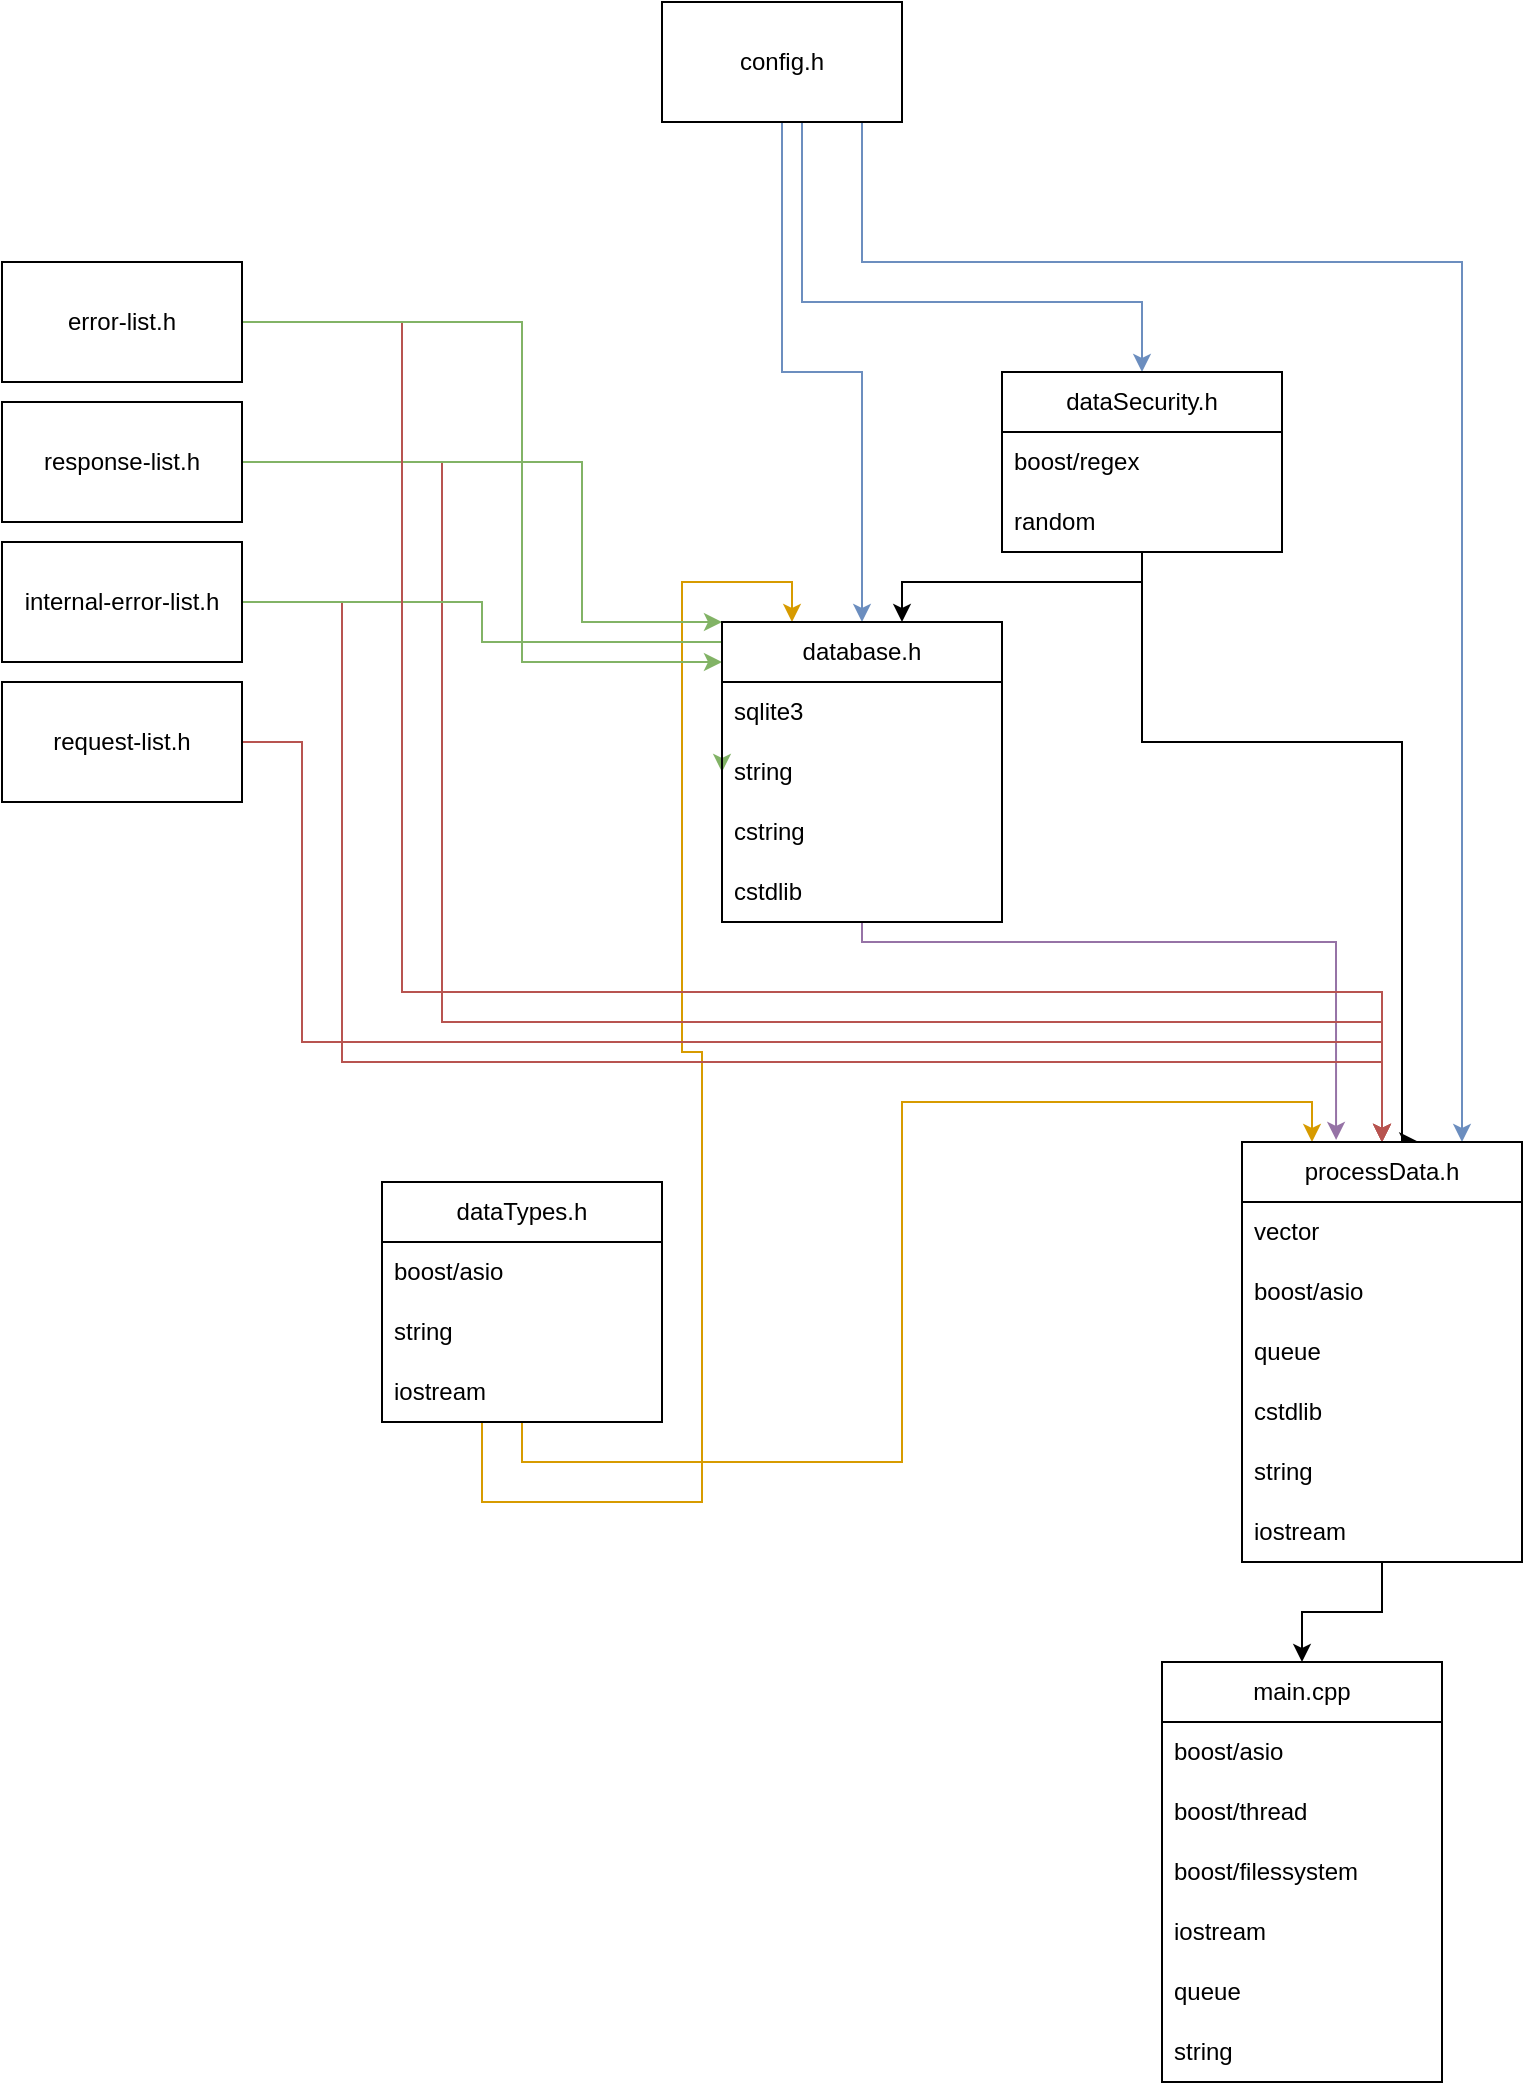 <mxfile version="22.0.8" type="device">
  <diagram name="Page-1" id="AtYrCkRMM5Hr91SArHSs">
    <mxGraphModel dx="819" dy="409" grid="1" gridSize="10" guides="1" tooltips="1" connect="1" arrows="1" fold="1" page="1" pageScale="1" pageWidth="850" pageHeight="1100" math="0" shadow="0">
      <root>
        <mxCell id="0" />
        <mxCell id="1" parent="0" />
        <mxCell id="odOnBeVN_T9sPkp4VIE4-11" style="edgeStyle=orthogonalEdgeStyle;rounded=0;orthogonalLoop=1;jettySize=auto;html=1;fillColor=#dae8fc;strokeColor=#6c8ebf;" parent="1" source="odOnBeVN_T9sPkp4VIE4-1" target="-xZLG8Oq4rHqYrk70-uk-17" edge="1">
          <mxGeometry relative="1" as="geometry">
            <mxPoint x="700.029" y="510" as="targetPoint" />
            <Array as="points">
              <mxPoint x="460" y="160" />
              <mxPoint x="760" y="160" />
            </Array>
          </mxGeometry>
        </mxCell>
        <mxCell id="odOnBeVN_T9sPkp4VIE4-12" style="edgeStyle=orthogonalEdgeStyle;rounded=0;orthogonalLoop=1;jettySize=auto;html=1;fillColor=#dae8fc;strokeColor=#6c8ebf;entryX=0.5;entryY=0;entryDx=0;entryDy=0;" parent="1" source="odOnBeVN_T9sPkp4VIE4-1" target="-xZLG8Oq4rHqYrk70-uk-10" edge="1">
          <mxGeometry relative="1" as="geometry">
            <Array as="points">
              <mxPoint x="430" y="180" />
              <mxPoint x="600" y="180" />
            </Array>
            <mxPoint x="600.029" y="230" as="targetPoint" />
          </mxGeometry>
        </mxCell>
        <mxCell id="odOnBeVN_T9sPkp4VIE4-13" style="edgeStyle=orthogonalEdgeStyle;rounded=0;orthogonalLoop=1;jettySize=auto;html=1;fillColor=#dae8fc;strokeColor=#6c8ebf;" parent="1" source="odOnBeVN_T9sPkp4VIE4-1" target="-xZLG8Oq4rHqYrk70-uk-1" edge="1">
          <mxGeometry relative="1" as="geometry">
            <mxPoint x="480" y="390" as="targetPoint" />
          </mxGeometry>
        </mxCell>
        <mxCell id="odOnBeVN_T9sPkp4VIE4-1" value="config.h" style="rounded=0;whiteSpace=wrap;html=1;" parent="1" vertex="1">
          <mxGeometry x="360" y="30" width="120" height="60" as="geometry" />
        </mxCell>
        <mxCell id="odOnBeVN_T9sPkp4VIE4-25" style="edgeStyle=orthogonalEdgeStyle;rounded=0;orthogonalLoop=1;jettySize=auto;html=1;entryX=0.626;entryY=-0.002;entryDx=0;entryDy=0;entryPerimeter=0;" parent="1" source="-xZLG8Oq4rHqYrk70-uk-10" target="-xZLG8Oq4rHqYrk70-uk-17" edge="1">
          <mxGeometry relative="1" as="geometry">
            <Array as="points">
              <mxPoint x="600" y="400" />
              <mxPoint x="730" y="400" />
              <mxPoint x="730" y="600" />
            </Array>
            <mxPoint x="600.029" y="290" as="sourcePoint" />
            <mxPoint x="690.029" y="510" as="targetPoint" />
          </mxGeometry>
        </mxCell>
        <mxCell id="odOnBeVN_T9sPkp4VIE4-26" style="edgeStyle=orthogonalEdgeStyle;rounded=0;orthogonalLoop=1;jettySize=auto;html=1;entryX=0.336;entryY=-0.005;entryDx=0;entryDy=0;entryPerimeter=0;fillColor=#e1d5e7;strokeColor=#9673a6;" parent="1" source="-xZLG8Oq4rHqYrk70-uk-1" target="-xZLG8Oq4rHqYrk70-uk-17" edge="1">
          <mxGeometry relative="1" as="geometry">
            <Array as="points">
              <mxPoint x="460" y="500" />
              <mxPoint x="697" y="500" />
            </Array>
            <mxPoint x="540" y="420" as="sourcePoint" />
            <mxPoint x="660.029" y="510" as="targetPoint" />
          </mxGeometry>
        </mxCell>
        <mxCell id="odOnBeVN_T9sPkp4VIE4-19" style="edgeStyle=orthogonalEdgeStyle;rounded=0;orthogonalLoop=1;jettySize=auto;html=1;entryX=0.25;entryY=0;entryDx=0;entryDy=0;fillColor=#ffe6cc;strokeColor=#d79b00;" parent="1" source="-xZLG8Oq4rHqYrk70-uk-13" target="-xZLG8Oq4rHqYrk70-uk-1" edge="1">
          <mxGeometry relative="1" as="geometry">
            <mxPoint x="410.029" y="650" as="sourcePoint" />
            <mxPoint x="480" y="450" as="targetPoint" />
            <Array as="points">
              <mxPoint x="270" y="780" />
              <mxPoint x="380" y="780" />
              <mxPoint x="380" y="555" />
              <mxPoint x="370" y="555" />
              <mxPoint x="370" y="320" />
              <mxPoint x="425" y="320" />
            </Array>
          </mxGeometry>
        </mxCell>
        <mxCell id="odOnBeVN_T9sPkp4VIE4-22" style="edgeStyle=orthogonalEdgeStyle;rounded=0;orthogonalLoop=1;jettySize=auto;html=1;fillColor=#f8cecc;strokeColor=#b85450;" parent="1" source="odOnBeVN_T9sPkp4VIE4-6" target="-xZLG8Oq4rHqYrk70-uk-17" edge="1">
          <mxGeometry relative="1" as="geometry">
            <Array as="points">
              <mxPoint x="250" y="260" />
              <mxPoint x="250" y="540" />
            </Array>
            <mxPoint x="640" y="540" as="targetPoint" />
          </mxGeometry>
        </mxCell>
        <mxCell id="-xZLG8Oq4rHqYrk70-uk-7" style="edgeStyle=orthogonalEdgeStyle;rounded=0;orthogonalLoop=1;jettySize=auto;html=1;fillColor=#d5e8d4;strokeColor=#82b366;" edge="1" parent="1" source="odOnBeVN_T9sPkp4VIE4-6" target="-xZLG8Oq4rHqYrk70-uk-1">
          <mxGeometry relative="1" as="geometry">
            <Array as="points">
              <mxPoint x="320" y="260" />
              <mxPoint x="320" y="340" />
            </Array>
          </mxGeometry>
        </mxCell>
        <mxCell id="odOnBeVN_T9sPkp4VIE4-6" value="response-list.h" style="rounded=0;whiteSpace=wrap;html=1;" parent="1" vertex="1">
          <mxGeometry x="30" y="230" width="120" height="60" as="geometry" />
        </mxCell>
        <mxCell id="odOnBeVN_T9sPkp4VIE4-21" style="edgeStyle=orthogonalEdgeStyle;rounded=0;orthogonalLoop=1;jettySize=auto;html=1;fillColor=#f8cecc;strokeColor=#b85450;" parent="1" source="odOnBeVN_T9sPkp4VIE4-5" target="-xZLG8Oq4rHqYrk70-uk-17" edge="1">
          <mxGeometry relative="1" as="geometry">
            <Array as="points">
              <mxPoint x="200" y="330" />
              <mxPoint x="200" y="560" />
            </Array>
            <mxPoint x="640" y="555" as="targetPoint" />
          </mxGeometry>
        </mxCell>
        <mxCell id="-xZLG8Oq4rHqYrk70-uk-9" style="edgeStyle=orthogonalEdgeStyle;rounded=0;orthogonalLoop=1;jettySize=auto;html=1;entryX=0;entryY=0.5;entryDx=0;entryDy=0;fillColor=#d5e8d4;strokeColor=#82b366;" edge="1" parent="1" source="odOnBeVN_T9sPkp4VIE4-5" target="-xZLG8Oq4rHqYrk70-uk-1">
          <mxGeometry relative="1" as="geometry">
            <Array as="points">
              <mxPoint x="270" y="330" />
              <mxPoint x="270" y="350" />
              <mxPoint x="390" y="350" />
            </Array>
          </mxGeometry>
        </mxCell>
        <mxCell id="odOnBeVN_T9sPkp4VIE4-5" value="internal-error-list.h" style="rounded=0;whiteSpace=wrap;html=1;" parent="1" vertex="1">
          <mxGeometry x="30" y="300" width="120" height="60" as="geometry" />
        </mxCell>
        <mxCell id="odOnBeVN_T9sPkp4VIE4-23" style="edgeStyle=orthogonalEdgeStyle;rounded=0;orthogonalLoop=1;jettySize=auto;html=1;fillColor=#f8cecc;strokeColor=#b85450;" parent="1" source="odOnBeVN_T9sPkp4VIE4-2" target="-xZLG8Oq4rHqYrk70-uk-17" edge="1">
          <mxGeometry relative="1" as="geometry">
            <Array as="points">
              <mxPoint x="230" y="190" />
              <mxPoint x="230" y="525" />
              <mxPoint x="720" y="525" />
            </Array>
            <mxPoint x="640" y="525" as="targetPoint" />
          </mxGeometry>
        </mxCell>
        <mxCell id="-xZLG8Oq4rHqYrk70-uk-6" style="edgeStyle=orthogonalEdgeStyle;rounded=0;orthogonalLoop=1;jettySize=auto;html=1;fillColor=#d5e8d4;strokeColor=#82b366;" edge="1" parent="1" source="odOnBeVN_T9sPkp4VIE4-2" target="-xZLG8Oq4rHqYrk70-uk-1">
          <mxGeometry relative="1" as="geometry">
            <Array as="points">
              <mxPoint x="290" y="190" />
              <mxPoint x="290" y="360" />
            </Array>
          </mxGeometry>
        </mxCell>
        <mxCell id="odOnBeVN_T9sPkp4VIE4-2" value="error-list.h" style="rounded=0;whiteSpace=wrap;html=1;" parent="1" vertex="1">
          <mxGeometry x="30" y="160" width="120" height="60" as="geometry" />
        </mxCell>
        <mxCell id="odOnBeVN_T9sPkp4VIE4-20" style="edgeStyle=orthogonalEdgeStyle;rounded=0;orthogonalLoop=1;jettySize=auto;html=1;fillColor=#f8cecc;strokeColor=#b85450;" parent="1" source="odOnBeVN_T9sPkp4VIE4-3" target="-xZLG8Oq4rHqYrk70-uk-17" edge="1">
          <mxGeometry relative="1" as="geometry">
            <Array as="points">
              <mxPoint x="180" y="400" />
              <mxPoint x="180" y="550" />
            </Array>
            <mxPoint x="640" y="540" as="targetPoint" />
          </mxGeometry>
        </mxCell>
        <mxCell id="odOnBeVN_T9sPkp4VIE4-3" value="request-list.h" style="rounded=0;whiteSpace=wrap;html=1;" parent="1" vertex="1">
          <mxGeometry x="30" y="370" width="120" height="60" as="geometry" />
        </mxCell>
        <mxCell id="odOnBeVN_T9sPkp4VIE4-17" style="edgeStyle=orthogonalEdgeStyle;rounded=0;orthogonalLoop=1;jettySize=auto;html=1;" parent="1" source="-xZLG8Oq4rHqYrk70-uk-10" target="-xZLG8Oq4rHqYrk70-uk-1" edge="1">
          <mxGeometry relative="1" as="geometry">
            <mxPoint x="540" y="260.029" as="sourcePoint" />
            <mxPoint x="492.96" y="389.94" as="targetPoint" />
            <Array as="points">
              <mxPoint x="600" y="320" />
              <mxPoint x="480" y="320" />
            </Array>
          </mxGeometry>
        </mxCell>
        <mxCell id="-xZLG8Oq4rHqYrk70-uk-1" value="database.h" style="swimlane;fontStyle=0;childLayout=stackLayout;horizontal=1;startSize=30;horizontalStack=0;resizeParent=1;resizeParentMax=0;resizeLast=0;collapsible=1;marginBottom=0;whiteSpace=wrap;html=1;" vertex="1" parent="1">
          <mxGeometry x="390" y="340" width="140" height="150" as="geometry" />
        </mxCell>
        <mxCell id="-xZLG8Oq4rHqYrk70-uk-2" value="sqlite3" style="text;strokeColor=none;fillColor=none;align=left;verticalAlign=middle;spacingLeft=4;spacingRight=4;overflow=hidden;points=[[0,0.5],[1,0.5]];portConstraint=eastwest;rotatable=0;whiteSpace=wrap;html=1;" vertex="1" parent="-xZLG8Oq4rHqYrk70-uk-1">
          <mxGeometry y="30" width="140" height="30" as="geometry" />
        </mxCell>
        <mxCell id="-xZLG8Oq4rHqYrk70-uk-3" value="string" style="text;strokeColor=none;fillColor=none;align=left;verticalAlign=middle;spacingLeft=4;spacingRight=4;overflow=hidden;points=[[0,0.5],[1,0.5]];portConstraint=eastwest;rotatable=0;whiteSpace=wrap;html=1;" vertex="1" parent="-xZLG8Oq4rHqYrk70-uk-1">
          <mxGeometry y="60" width="140" height="30" as="geometry" />
        </mxCell>
        <mxCell id="-xZLG8Oq4rHqYrk70-uk-4" value="cstring" style="text;strokeColor=none;fillColor=none;align=left;verticalAlign=middle;spacingLeft=4;spacingRight=4;overflow=hidden;points=[[0,0.5],[1,0.5]];portConstraint=eastwest;rotatable=0;whiteSpace=wrap;html=1;" vertex="1" parent="-xZLG8Oq4rHqYrk70-uk-1">
          <mxGeometry y="90" width="140" height="30" as="geometry" />
        </mxCell>
        <mxCell id="-xZLG8Oq4rHqYrk70-uk-5" value="cstdlib" style="text;strokeColor=none;fillColor=none;align=left;verticalAlign=middle;spacingLeft=4;spacingRight=4;overflow=hidden;points=[[0,0.5],[1,0.5]];portConstraint=eastwest;rotatable=0;whiteSpace=wrap;html=1;" vertex="1" parent="-xZLG8Oq4rHqYrk70-uk-1">
          <mxGeometry y="120" width="140" height="30" as="geometry" />
        </mxCell>
        <mxCell id="-xZLG8Oq4rHqYrk70-uk-10" value="dataSecurity.h" style="swimlane;fontStyle=0;childLayout=stackLayout;horizontal=1;startSize=30;horizontalStack=0;resizeParent=1;resizeParentMax=0;resizeLast=0;collapsible=1;marginBottom=0;whiteSpace=wrap;html=1;" vertex="1" parent="1">
          <mxGeometry x="530" y="215" width="140" height="90" as="geometry" />
        </mxCell>
        <mxCell id="-xZLG8Oq4rHqYrk70-uk-11" value="boost/regex" style="text;strokeColor=none;fillColor=none;align=left;verticalAlign=middle;spacingLeft=4;spacingRight=4;overflow=hidden;points=[[0,0.5],[1,0.5]];portConstraint=eastwest;rotatable=0;whiteSpace=wrap;html=1;" vertex="1" parent="-xZLG8Oq4rHqYrk70-uk-10">
          <mxGeometry y="30" width="140" height="30" as="geometry" />
        </mxCell>
        <mxCell id="-xZLG8Oq4rHqYrk70-uk-12" value="random" style="text;strokeColor=none;fillColor=none;align=left;verticalAlign=middle;spacingLeft=4;spacingRight=4;overflow=hidden;points=[[0,0.5],[1,0.5]];portConstraint=eastwest;rotatable=0;whiteSpace=wrap;html=1;" vertex="1" parent="-xZLG8Oq4rHqYrk70-uk-10">
          <mxGeometry y="60" width="140" height="30" as="geometry" />
        </mxCell>
        <mxCell id="-xZLG8Oq4rHqYrk70-uk-26" style="edgeStyle=orthogonalEdgeStyle;rounded=0;orthogonalLoop=1;jettySize=auto;html=1;entryX=0.25;entryY=0;entryDx=0;entryDy=0;fillColor=#ffe6cc;strokeColor=#d79b00;" edge="1" parent="1" source="-xZLG8Oq4rHqYrk70-uk-13" target="-xZLG8Oq4rHqYrk70-uk-17">
          <mxGeometry relative="1" as="geometry">
            <Array as="points">
              <mxPoint x="290" y="760" />
              <mxPoint x="480" y="760" />
              <mxPoint x="480" y="580" />
              <mxPoint x="685" y="580" />
            </Array>
          </mxGeometry>
        </mxCell>
        <mxCell id="-xZLG8Oq4rHqYrk70-uk-13" value="dataTypes.h" style="swimlane;fontStyle=0;childLayout=stackLayout;horizontal=1;startSize=30;horizontalStack=0;resizeParent=1;resizeParentMax=0;resizeLast=0;collapsible=1;marginBottom=0;whiteSpace=wrap;html=1;" vertex="1" parent="1">
          <mxGeometry x="220" y="620" width="140" height="120" as="geometry" />
        </mxCell>
        <mxCell id="-xZLG8Oq4rHqYrk70-uk-14" value="boost/asio" style="text;strokeColor=none;fillColor=none;align=left;verticalAlign=middle;spacingLeft=4;spacingRight=4;overflow=hidden;points=[[0,0.5],[1,0.5]];portConstraint=eastwest;rotatable=0;whiteSpace=wrap;html=1;" vertex="1" parent="-xZLG8Oq4rHqYrk70-uk-13">
          <mxGeometry y="30" width="140" height="30" as="geometry" />
        </mxCell>
        <mxCell id="-xZLG8Oq4rHqYrk70-uk-15" value="string" style="text;strokeColor=none;fillColor=none;align=left;verticalAlign=middle;spacingLeft=4;spacingRight=4;overflow=hidden;points=[[0,0.5],[1,0.5]];portConstraint=eastwest;rotatable=0;whiteSpace=wrap;html=1;" vertex="1" parent="-xZLG8Oq4rHqYrk70-uk-13">
          <mxGeometry y="60" width="140" height="30" as="geometry" />
        </mxCell>
        <mxCell id="-xZLG8Oq4rHqYrk70-uk-16" value="iostream" style="text;strokeColor=none;fillColor=none;align=left;verticalAlign=middle;spacingLeft=4;spacingRight=4;overflow=hidden;points=[[0,0.5],[1,0.5]];portConstraint=eastwest;rotatable=0;whiteSpace=wrap;html=1;" vertex="1" parent="-xZLG8Oq4rHqYrk70-uk-13">
          <mxGeometry y="90" width="140" height="30" as="geometry" />
        </mxCell>
        <mxCell id="-xZLG8Oq4rHqYrk70-uk-36" style="edgeStyle=orthogonalEdgeStyle;rounded=0;orthogonalLoop=1;jettySize=auto;html=1;" edge="1" parent="1" source="-xZLG8Oq4rHqYrk70-uk-17" target="-xZLG8Oq4rHqYrk70-uk-29">
          <mxGeometry relative="1" as="geometry" />
        </mxCell>
        <mxCell id="-xZLG8Oq4rHqYrk70-uk-17" value="processData.h" style="swimlane;fontStyle=0;childLayout=stackLayout;horizontal=1;startSize=30;horizontalStack=0;resizeParent=1;resizeParentMax=0;resizeLast=0;collapsible=1;marginBottom=0;whiteSpace=wrap;html=1;" vertex="1" parent="1">
          <mxGeometry x="650" y="600" width="140" height="210" as="geometry" />
        </mxCell>
        <mxCell id="-xZLG8Oq4rHqYrk70-uk-18" value="vector" style="text;strokeColor=none;fillColor=none;align=left;verticalAlign=middle;spacingLeft=4;spacingRight=4;overflow=hidden;points=[[0,0.5],[1,0.5]];portConstraint=eastwest;rotatable=0;whiteSpace=wrap;html=1;" vertex="1" parent="-xZLG8Oq4rHqYrk70-uk-17">
          <mxGeometry y="30" width="140" height="30" as="geometry" />
        </mxCell>
        <mxCell id="-xZLG8Oq4rHqYrk70-uk-19" value="boost/asio" style="text;strokeColor=none;fillColor=none;align=left;verticalAlign=middle;spacingLeft=4;spacingRight=4;overflow=hidden;points=[[0,0.5],[1,0.5]];portConstraint=eastwest;rotatable=0;whiteSpace=wrap;html=1;" vertex="1" parent="-xZLG8Oq4rHqYrk70-uk-17">
          <mxGeometry y="60" width="140" height="30" as="geometry" />
        </mxCell>
        <mxCell id="-xZLG8Oq4rHqYrk70-uk-20" value="queue" style="text;strokeColor=none;fillColor=none;align=left;verticalAlign=middle;spacingLeft=4;spacingRight=4;overflow=hidden;points=[[0,0.5],[1,0.5]];portConstraint=eastwest;rotatable=0;whiteSpace=wrap;html=1;" vertex="1" parent="-xZLG8Oq4rHqYrk70-uk-17">
          <mxGeometry y="90" width="140" height="30" as="geometry" />
        </mxCell>
        <mxCell id="-xZLG8Oq4rHqYrk70-uk-21" value="cstdlib" style="text;strokeColor=none;fillColor=none;align=left;verticalAlign=middle;spacingLeft=4;spacingRight=4;overflow=hidden;points=[[0,0.5],[1,0.5]];portConstraint=eastwest;rotatable=0;whiteSpace=wrap;html=1;" vertex="1" parent="-xZLG8Oq4rHqYrk70-uk-17">
          <mxGeometry y="120" width="140" height="30" as="geometry" />
        </mxCell>
        <mxCell id="-xZLG8Oq4rHqYrk70-uk-22" value="string" style="text;strokeColor=none;fillColor=none;align=left;verticalAlign=middle;spacingLeft=4;spacingRight=4;overflow=hidden;points=[[0,0.5],[1,0.5]];portConstraint=eastwest;rotatable=0;whiteSpace=wrap;html=1;" vertex="1" parent="-xZLG8Oq4rHqYrk70-uk-17">
          <mxGeometry y="150" width="140" height="30" as="geometry" />
        </mxCell>
        <mxCell id="-xZLG8Oq4rHqYrk70-uk-23" value="iostream" style="text;strokeColor=none;fillColor=none;align=left;verticalAlign=middle;spacingLeft=4;spacingRight=4;overflow=hidden;points=[[0,0.5],[1,0.5]];portConstraint=eastwest;rotatable=0;whiteSpace=wrap;html=1;" vertex="1" parent="-xZLG8Oq4rHqYrk70-uk-17">
          <mxGeometry y="180" width="140" height="30" as="geometry" />
        </mxCell>
        <mxCell id="-xZLG8Oq4rHqYrk70-uk-29" value="main.cpp" style="swimlane;fontStyle=0;childLayout=stackLayout;horizontal=1;startSize=30;horizontalStack=0;resizeParent=1;resizeParentMax=0;resizeLast=0;collapsible=1;marginBottom=0;whiteSpace=wrap;html=1;" vertex="1" parent="1">
          <mxGeometry x="610" y="860" width="140" height="210" as="geometry" />
        </mxCell>
        <mxCell id="-xZLG8Oq4rHqYrk70-uk-30" value="boost/asio" style="text;strokeColor=none;fillColor=none;align=left;verticalAlign=middle;spacingLeft=4;spacingRight=4;overflow=hidden;points=[[0,0.5],[1,0.5]];portConstraint=eastwest;rotatable=0;whiteSpace=wrap;html=1;" vertex="1" parent="-xZLG8Oq4rHqYrk70-uk-29">
          <mxGeometry y="30" width="140" height="30" as="geometry" />
        </mxCell>
        <mxCell id="-xZLG8Oq4rHqYrk70-uk-31" value="boost/thread" style="text;strokeColor=none;fillColor=none;align=left;verticalAlign=middle;spacingLeft=4;spacingRight=4;overflow=hidden;points=[[0,0.5],[1,0.5]];portConstraint=eastwest;rotatable=0;whiteSpace=wrap;html=1;" vertex="1" parent="-xZLG8Oq4rHqYrk70-uk-29">
          <mxGeometry y="60" width="140" height="30" as="geometry" />
        </mxCell>
        <mxCell id="-xZLG8Oq4rHqYrk70-uk-32" value="boost/filessystem" style="text;strokeColor=none;fillColor=none;align=left;verticalAlign=middle;spacingLeft=4;spacingRight=4;overflow=hidden;points=[[0,0.5],[1,0.5]];portConstraint=eastwest;rotatable=0;whiteSpace=wrap;html=1;" vertex="1" parent="-xZLG8Oq4rHqYrk70-uk-29">
          <mxGeometry y="90" width="140" height="30" as="geometry" />
        </mxCell>
        <mxCell id="-xZLG8Oq4rHqYrk70-uk-33" value="iostream" style="text;strokeColor=none;fillColor=none;align=left;verticalAlign=middle;spacingLeft=4;spacingRight=4;overflow=hidden;points=[[0,0.5],[1,0.5]];portConstraint=eastwest;rotatable=0;whiteSpace=wrap;html=1;" vertex="1" parent="-xZLG8Oq4rHqYrk70-uk-29">
          <mxGeometry y="120" width="140" height="30" as="geometry" />
        </mxCell>
        <mxCell id="-xZLG8Oq4rHqYrk70-uk-34" value="queue" style="text;strokeColor=none;fillColor=none;align=left;verticalAlign=middle;spacingLeft=4;spacingRight=4;overflow=hidden;points=[[0,0.5],[1,0.5]];portConstraint=eastwest;rotatable=0;whiteSpace=wrap;html=1;" vertex="1" parent="-xZLG8Oq4rHqYrk70-uk-29">
          <mxGeometry y="150" width="140" height="30" as="geometry" />
        </mxCell>
        <mxCell id="-xZLG8Oq4rHqYrk70-uk-35" value="string" style="text;strokeColor=none;fillColor=none;align=left;verticalAlign=middle;spacingLeft=4;spacingRight=4;overflow=hidden;points=[[0,0.5],[1,0.5]];portConstraint=eastwest;rotatable=0;whiteSpace=wrap;html=1;" vertex="1" parent="-xZLG8Oq4rHqYrk70-uk-29">
          <mxGeometry y="180" width="140" height="30" as="geometry" />
        </mxCell>
      </root>
    </mxGraphModel>
  </diagram>
</mxfile>
